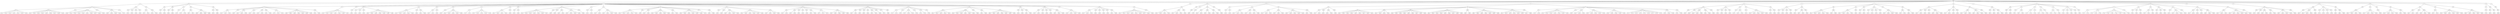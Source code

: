 strict graph "" {
ROOT;
A;
01;
"01.1";
"01.11";
"01.12";
"01.13";
"01.14";
"01.15";
"01.16";
"01.19";
"01.2";
"01.21";
"01.22";
"01.23";
"01.24";
"01.25";
"01.26";
"01.27";
"01.28";
"01.29";
"01.3";
"01.30";
"01.4";
"01.41";
"01.42";
"01.43";
"01.44";
"01.45";
"01.46";
"01.47";
"01.49";
"01.5";
"01.50";
"01.6";
"01.61";
"01.62";
"01.63";
"01.64";
"01.7";
"01.70";
02;
"02.1";
"02.10";
"02.2";
"02.20";
"02.3";
"02.30";
"02.4";
"02.40";
03;
"03.1";
"03.11";
"03.12";
"03.2";
"03.21";
"03.22";
B;
05;
"05.1";
"05.10";
"05.2";
"05.20";
06;
"06.1";
"06.10";
"06.2";
"06.20";
07;
"07.1";
"07.10";
"07.2";
"07.21";
"07.29";
08;
"08.1";
"08.11";
"08.12";
"08.9";
"08.91";
"08.92";
"08.93";
"08.99";
09;
"09.1";
"09.10";
"09.9";
"09.90";
C;
10;
"10.1";
"10.11";
"10.12";
"10.13";
"10.2";
"10.20";
"10.3";
"10.31";
"10.32";
"10.39";
"10.4";
"10.41";
"10.42";
"10.5";
"10.51";
"10.52";
"10.6";
"10.61";
"10.62";
"10.7";
"10.71";
"10.72";
"10.73";
"10.8";
"10.81";
"10.82";
"10.83";
"10.84";
"10.85";
"10.86";
"10.89";
"10.9";
"10.91";
"10.92";
11;
"11.0";
"11.01";
"11.02";
"11.03";
"11.04";
"11.05";
"11.06";
"11.07";
12;
"12.0";
"12.00";
13;
"13.1";
"13.10";
"13.2";
"13.20";
"13.3";
"13.30";
"13.9";
"13.91";
"13.92";
"13.93";
"13.94";
"13.95";
"13.96";
"13.99";
14;
"14.1";
"14.11";
"14.12";
"14.13";
"14.14";
"14.19";
"14.2";
"14.20";
"14.3";
"14.31";
"14.39";
15;
"15.1";
"15.11";
"15.12";
"15.2";
"15.20";
16;
"16.1";
"16.10";
"16.2";
"16.21";
"16.22";
"16.23";
"16.24";
"16.29";
17;
"17.1";
"17.11";
"17.12";
"17.2";
"17.21";
"17.22";
"17.23";
"17.24";
"17.29";
18;
"18.1";
"18.11";
"18.12";
"18.13";
"18.14";
"18.2";
"18.20";
19;
"19.1";
"19.10";
"19.2";
"19.20";
20;
"20.1";
"20.11";
"20.12";
"20.13";
"20.14";
"20.15";
"20.16";
"20.17";
"20.2";
"20.20";
"20.3";
"20.30";
"20.4";
"20.41";
"20.42";
"20.5";
"20.51";
"20.52";
"20.53";
"20.59";
"20.6";
"20.60";
21;
"21.1";
"21.10";
"21.2";
"21.20";
22;
"22.1";
"22.11";
"22.19";
"22.2";
"22.21";
"22.22";
"22.23";
"22.29";
23;
"23.1";
"23.11";
"23.12";
"23.13";
"23.14";
"23.19";
"23.2";
"23.20";
"23.3";
"23.31";
"23.32";
"23.4";
"23.41";
"23.42";
"23.43";
"23.44";
"23.49";
"23.5";
"23.51";
"23.52";
"23.6";
"23.61";
"23.62";
"23.63";
"23.64";
"23.65";
"23.69";
"23.7";
"23.70";
"23.9";
"23.91";
"23.99";
24;
"24.1";
"24.10";
"24.2";
"24.20";
"24.3";
"24.31";
"24.32";
"24.33";
"24.34";
"24.4";
"24.41";
"24.42";
"24.43";
"24.44";
"24.45";
"24.46";
"24.5";
"24.51";
"24.52";
"24.53";
"24.54";
25;
"25.1";
"25.11";
"25.12";
"25.2";
"25.21";
"25.29";
"25.3";
"25.30";
"25.4";
"25.40";
"25.5";
"25.50";
"25.6";
"25.61";
"25.62";
"25.7";
"25.71";
"25.72";
"25.73";
"25.9";
"25.91";
"25.92";
"25.93";
"25.94";
"25.99";
26;
"26.1";
"26.11";
"26.12";
"26.2";
"26.20";
"26.3";
"26.30";
"26.4";
"26.40";
"26.5";
"26.51";
"26.52";
"26.6";
"26.60";
"26.7";
"26.70";
"26.8";
"26.80";
27;
"27.1";
"27.11";
"27.12";
"27.2";
"27.20";
"27.3";
"27.31";
"27.32";
"27.33";
"27.4";
"27.40";
"27.5";
"27.51";
"27.52";
"27.9";
"27.90";
28;
"28.1";
"28.11";
"28.12";
"28.13";
"28.14";
"28.15";
"28.2";
"28.21";
"28.22";
"28.23";
"28.24";
"28.25";
"28.29";
"28.3";
"28.30";
"28.4";
"28.41";
"28.49";
"28.9";
"28.91";
"28.92";
"28.93";
"28.94";
"28.95";
"28.96";
"28.99";
29;
"29.1";
"29.10";
"29.2";
"29.20";
"29.3";
"29.31";
"29.32";
30;
"30.1";
"30.11";
"30.12";
"30.2";
"30.20";
"30.3";
"30.30";
"30.4";
"30.40";
"30.9";
"30.91";
"30.92";
"30.99";
31;
"31.0";
"31.01";
"31.02";
"31.03";
"31.09";
32;
"32.1";
"32.11";
"32.12";
"32.13";
"32.2";
"32.20";
"32.3";
"32.30";
"32.4";
"32.40";
"32.5";
"32.50";
"32.9";
"32.91";
"32.99";
33;
"33.1";
"33.11";
"33.12";
"33.13";
"33.14";
"33.15";
"33.16";
"33.17";
"33.19";
"33.2";
"33.20";
D;
35;
"35.1";
"35.11";
"35.12";
"35.13";
"35.14";
"35.2";
"35.21";
"35.22";
"35.23";
"35.3";
"35.30";
E;
36;
"36.0";
"36.00";
37;
"37.0";
"37.00";
38;
"38.1";
"38.11";
"38.12";
"38.2";
"38.21";
"38.22";
"38.3";
"38.31";
"38.32";
39;
"39.0";
"39.00";
F;
41;
"41.1";
"41.10";
"41.2";
"41.20";
42;
"42.1";
"42.11";
"42.12";
"42.13";
"42.2";
"42.21";
"42.22";
"42.9";
"42.91";
"42.99";
43;
"43.1";
"43.11";
"43.12";
"43.13";
"43.2";
"43.21";
"43.22";
"43.29";
"43.3";
"43.31";
"43.32";
"43.33";
"43.34";
"43.39";
"43.9";
"43.91";
"43.99";
G;
45;
"45.1";
"45.11";
"45.19";
"45.2";
"45.20";
"45.3";
"45.31";
"45.32";
"45.4";
"45.40";
46;
"46.1";
"46.11";
"46.12";
"46.13";
"46.14";
"46.15";
"46.16";
"46.17";
"46.18";
"46.19";
"46.2";
"46.21";
"46.22";
"46.23";
"46.24";
"46.3";
"46.31";
"46.32";
"46.33";
"46.34";
"46.35";
"46.36";
"46.37";
"46.38";
"46.39";
"46.4";
"46.41";
"46.42";
"46.43";
"46.44";
"46.45";
"46.46";
"46.47";
"46.48";
"46.49";
"46.5";
"46.51";
"46.52";
"46.6";
"46.61";
"46.62";
"46.63";
"46.64";
"46.65";
"46.66";
"46.69";
"46.7";
"46.71";
"46.72";
"46.73";
"46.74";
"46.75";
"46.76";
"46.77";
"46.9";
"46.90";
47;
"47.1";
"47.11";
"47.19";
"47.2";
"47.21";
"47.22";
"47.23";
"47.24";
"47.25";
"47.26";
"47.29";
"47.3";
"47.30";
"47.4";
"47.41";
"47.42";
"47.43";
"47.5";
"47.51";
"47.52";
"47.53";
"47.54";
"47.59";
"47.6";
"47.61";
"47.62";
"47.63";
"47.64";
"47.65";
"47.7";
"47.71";
"47.72";
"47.73";
"47.74";
"47.75";
"47.76";
"47.77";
"47.78";
"47.79";
"47.8";
"47.81";
"47.82";
"47.89";
"47.9";
"47.91";
"47.99";
H;
49;
"49.1";
"49.10";
"49.2";
"49.20";
"49.3";
"49.31";
"49.32";
"49.39";
"49.4";
"49.41";
"49.42";
"49.5";
"49.50";
50;
"50.1";
"50.10";
"50.2";
"50.20";
"50.3";
"50.30";
"50.4";
"50.40";
51;
"51.1";
"51.10";
"51.2";
"51.21";
"51.22";
52;
"52.1";
"52.10";
"52.2";
"52.21";
"52.22";
"52.23";
"52.24";
"52.29";
53;
"53.1";
"53.10";
"53.2";
"53.20";
I;
55;
"55.1";
"55.10";
"55.2";
"55.20";
"55.3";
"55.30";
"55.9";
"55.90";
56;
"56.1";
"56.10";
"56.2";
"56.21";
"56.29";
"56.3";
"56.30";
J;
58;
"58.1";
"58.11";
"58.12";
"58.13";
"58.14";
"58.19";
"58.2";
"58.21";
"58.29";
59;
"59.1";
"59.11";
"59.12";
"59.13";
"59.14";
"59.2";
"59.20";
60;
"60.1";
"60.10";
"60.2";
"60.20";
61;
"61.1";
"61.10";
"61.2";
"61.20";
"61.3";
"61.30";
"61.9";
"61.90";
62;
"62.0";
"62.01";
"62.02";
"62.03";
"62.09";
63;
"63.1";
"63.11";
"63.12";
"63.9";
"63.91";
"63.99";
K;
64;
"64.1";
"64.11";
"64.19";
"64.2";
"64.20";
"64.3";
"64.30";
"64.9";
"64.91";
"64.92";
"64.99";
65;
"65.1";
"65.11";
"65.12";
"65.2";
"65.20";
"65.3";
"65.30";
66;
"66.1";
"66.11";
"66.12";
"66.19";
"66.2";
"66.21";
"66.22";
"66.29";
"66.3";
"66.30";
L;
68;
"68.1";
"68.10";
"68.2";
"68.20";
"68.3";
"68.31";
"68.32";
M;
69;
"69.1";
"69.10";
"69.2";
"69.20";
70;
"70.1";
"70.10";
"70.2";
"70.21";
"70.22";
71;
"71.1";
"71.11";
"71.12";
"71.2";
"71.20";
72;
"72.1";
"72.11";
"72.19";
"72.2";
"72.20";
73;
"73.1";
"73.11";
"73.12";
"73.2";
"73.20";
74;
"74.1";
"74.10";
"74.2";
"74.20";
"74.3";
"74.30";
"74.9";
"74.90";
75;
"75.0";
"75.00";
N;
77;
"77.1";
"77.11";
"77.12";
"77.2";
"77.21";
"77.22";
"77.29";
"77.3";
"77.31";
"77.32";
"77.33";
"77.34";
"77.35";
"77.39";
"77.4";
"77.40";
78;
"78.1";
"78.10";
"78.2";
"78.20";
"78.3";
"78.30";
79;
"79.1";
"79.11";
"79.12";
"79.9";
"79.90";
80;
"80.1";
"80.10";
"80.2";
"80.20";
"80.3";
"80.30";
81;
"81.1";
"81.10";
"81.2";
"81.21";
"81.22";
"81.29";
"81.3";
"81.30";
82;
"82.1";
"82.11";
"82.19";
"82.2";
"82.20";
"82.3";
"82.30";
"82.9";
"82.91";
"82.92";
"82.99";
O;
84;
"84.1";
"84.11";
"84.12";
"84.13";
"84.2";
"84.21";
"84.22";
"84.23";
"84.24";
"84.25";
"84.3";
"84.30";
P;
85;
"85.1";
"85.10";
"85.2";
"85.20";
"85.3";
"85.31";
"85.32";
"85.4";
"85.41";
"85.42";
"85.5";
"85.51";
"85.52";
"85.53";
"85.59";
"85.6";
"85.60";
Q;
86;
"86.1";
"86.10";
"86.2";
"86.21";
"86.22";
"86.23";
"86.9";
"86.90";
87;
"87.1";
"87.10";
"87.2";
"87.20";
"87.3";
"87.30";
"87.9";
"87.90";
88;
"88.1";
"88.10";
"88.9";
"88.91";
"88.99";
R;
90;
"90.0";
"90.01";
"90.02";
"90.03";
"90.04";
91;
"91.0";
"91.01";
"91.02";
"91.03";
"91.04";
92;
"92.0";
"92.00";
93;
"93.1";
"93.11";
"93.12";
"93.13";
"93.19";
"93.2";
"93.21";
"93.29";
S;
94;
"94.1";
"94.11";
"94.12";
"94.2";
"94.20";
"94.9";
"94.91";
"94.92";
"94.99";
95;
"95.1";
"95.11";
"95.12";
"95.2";
"95.21";
"95.22";
"95.23";
"95.24";
"95.25";
"95.29";
96;
"96.0";
"96.01";
"96.02";
"96.03";
"96.04";
"96.09";
T;
97;
"97.0";
"97.00";
98;
"98.1";
"98.10";
"98.2";
"98.20";
U;
99;
"99.0";
"99.00";
ROOT -- A;
ROOT -- B;
ROOT -- C;
ROOT -- D;
ROOT -- E;
ROOT -- F;
ROOT -- G;
ROOT -- H;
ROOT -- I;
ROOT -- J;
ROOT -- K;
ROOT -- L;
ROOT -- M;
ROOT -- N;
ROOT -- O;
ROOT -- P;
ROOT -- Q;
ROOT -- R;
ROOT -- S;
ROOT -- T;
ROOT -- U;
A -- 01;
A -- 02;
A -- 03;
01 -- "01.1";
01 -- "01.2";
01 -- "01.3";
01 -- "01.4";
01 -- "01.5";
01 -- "01.6";
01 -- "01.7";
"01.1" -- "01.11";
"01.1" -- "01.12";
"01.1" -- "01.13";
"01.1" -- "01.14";
"01.1" -- "01.15";
"01.1" -- "01.16";
"01.1" -- "01.19";
"01.2" -- "01.21";
"01.2" -- "01.22";
"01.2" -- "01.23";
"01.2" -- "01.24";
"01.2" -- "01.25";
"01.2" -- "01.26";
"01.2" -- "01.27";
"01.2" -- "01.28";
"01.2" -- "01.29";
"01.3" -- "01.30";
"01.4" -- "01.41";
"01.4" -- "01.42";
"01.4" -- "01.43";
"01.4" -- "01.44";
"01.4" -- "01.45";
"01.4" -- "01.46";
"01.4" -- "01.47";
"01.4" -- "01.49";
"01.5" -- "01.50";
"01.6" -- "01.61";
"01.6" -- "01.62";
"01.6" -- "01.63";
"01.6" -- "01.64";
"01.7" -- "01.70";
02 -- "02.1";
02 -- "02.2";
02 -- "02.3";
02 -- "02.4";
"02.1" -- "02.10";
"02.2" -- "02.20";
"02.3" -- "02.30";
"02.4" -- "02.40";
03 -- "03.1";
03 -- "03.2";
"03.1" -- "03.11";
"03.1" -- "03.12";
"03.2" -- "03.21";
"03.2" -- "03.22";
B -- 05;
B -- 06;
B -- 07;
B -- 08;
B -- 09;
05 -- "05.1";
05 -- "05.2";
"05.1" -- "05.10";
"05.2" -- "05.20";
06 -- "06.1";
06 -- "06.2";
"06.1" -- "06.10";
"06.2" -- "06.20";
07 -- "07.1";
07 -- "07.2";
"07.1" -- "07.10";
"07.2" -- "07.21";
"07.2" -- "07.29";
08 -- "08.1";
08 -- "08.9";
"08.1" -- "08.11";
"08.1" -- "08.12";
"08.9" -- "08.91";
"08.9" -- "08.92";
"08.9" -- "08.93";
"08.9" -- "08.99";
09 -- "09.1";
09 -- "09.9";
"09.1" -- "09.10";
"09.9" -- "09.90";
C -- 10;
C -- 11;
C -- 12;
C -- 13;
C -- 14;
C -- 15;
C -- 16;
C -- 17;
C -- 18;
C -- 19;
C -- 20;
C -- 21;
C -- 22;
C -- 23;
C -- 24;
C -- 25;
C -- 26;
C -- 27;
C -- 28;
C -- 29;
C -- 30;
C -- 31;
C -- 32;
C -- 33;
10 -- "10.1";
10 -- "10.2";
10 -- "10.3";
10 -- "10.4";
10 -- "10.5";
10 -- "10.6";
10 -- "10.7";
10 -- "10.8";
10 -- "10.9";
"10.1" -- "10.11";
"10.1" -- "10.12";
"10.1" -- "10.13";
"10.2" -- "10.20";
"10.3" -- "10.31";
"10.3" -- "10.32";
"10.3" -- "10.39";
"10.4" -- "10.41";
"10.4" -- "10.42";
"10.5" -- "10.51";
"10.5" -- "10.52";
"10.6" -- "10.61";
"10.6" -- "10.62";
"10.7" -- "10.71";
"10.7" -- "10.72";
"10.7" -- "10.73";
"10.8" -- "10.81";
"10.8" -- "10.82";
"10.8" -- "10.83";
"10.8" -- "10.84";
"10.8" -- "10.85";
"10.8" -- "10.86";
"10.8" -- "10.89";
"10.9" -- "10.91";
"10.9" -- "10.92";
11 -- "11.0";
"11.0" -- "11.01";
"11.0" -- "11.02";
"11.0" -- "11.03";
"11.0" -- "11.04";
"11.0" -- "11.05";
"11.0" -- "11.06";
"11.0" -- "11.07";
12 -- "12.0";
"12.0" -- "12.00";
13 -- "13.1";
13 -- "13.2";
13 -- "13.3";
13 -- "13.9";
"13.1" -- "13.10";
"13.2" -- "13.20";
"13.3" -- "13.30";
"13.9" -- "13.91";
"13.9" -- "13.92";
"13.9" -- "13.93";
"13.9" -- "13.94";
"13.9" -- "13.95";
"13.9" -- "13.96";
"13.9" -- "13.99";
14 -- "14.1";
14 -- "14.2";
14 -- "14.3";
"14.1" -- "14.11";
"14.1" -- "14.12";
"14.1" -- "14.13";
"14.1" -- "14.14";
"14.1" -- "14.19";
"14.2" -- "14.20";
"14.3" -- "14.31";
"14.3" -- "14.39";
15 -- "15.1";
15 -- "15.2";
"15.1" -- "15.11";
"15.1" -- "15.12";
"15.2" -- "15.20";
16 -- "16.1";
16 -- "16.2";
"16.1" -- "16.10";
"16.2" -- "16.21";
"16.2" -- "16.22";
"16.2" -- "16.23";
"16.2" -- "16.24";
"16.2" -- "16.29";
17 -- "17.1";
17 -- "17.2";
"17.1" -- "17.11";
"17.1" -- "17.12";
"17.2" -- "17.21";
"17.2" -- "17.22";
"17.2" -- "17.23";
"17.2" -- "17.24";
"17.2" -- "17.29";
18 -- "18.1";
18 -- "18.2";
"18.1" -- "18.11";
"18.1" -- "18.12";
"18.1" -- "18.13";
"18.1" -- "18.14";
"18.2" -- "18.20";
19 -- "19.1";
19 -- "19.2";
"19.1" -- "19.10";
"19.2" -- "19.20";
20 -- "20.1";
20 -- "20.2";
20 -- "20.3";
20 -- "20.4";
20 -- "20.5";
20 -- "20.6";
"20.1" -- "20.11";
"20.1" -- "20.12";
"20.1" -- "20.13";
"20.1" -- "20.14";
"20.1" -- "20.15";
"20.1" -- "20.16";
"20.1" -- "20.17";
"20.2" -- "20.20";
"20.3" -- "20.30";
"20.4" -- "20.41";
"20.4" -- "20.42";
"20.5" -- "20.51";
"20.5" -- "20.52";
"20.5" -- "20.53";
"20.5" -- "20.59";
"20.6" -- "20.60";
21 -- "21.1";
21 -- "21.2";
"21.1" -- "21.10";
"21.2" -- "21.20";
22 -- "22.1";
22 -- "22.2";
"22.1" -- "22.11";
"22.1" -- "22.19";
"22.2" -- "22.21";
"22.2" -- "22.22";
"22.2" -- "22.23";
"22.2" -- "22.29";
23 -- "23.1";
23 -- "23.2";
23 -- "23.3";
23 -- "23.4";
23 -- "23.5";
23 -- "23.6";
23 -- "23.7";
23 -- "23.9";
"23.1" -- "23.11";
"23.1" -- "23.12";
"23.1" -- "23.13";
"23.1" -- "23.14";
"23.1" -- "23.19";
"23.2" -- "23.20";
"23.3" -- "23.31";
"23.3" -- "23.32";
"23.4" -- "23.41";
"23.4" -- "23.42";
"23.4" -- "23.43";
"23.4" -- "23.44";
"23.4" -- "23.49";
"23.5" -- "23.51";
"23.5" -- "23.52";
"23.6" -- "23.61";
"23.6" -- "23.62";
"23.6" -- "23.63";
"23.6" -- "23.64";
"23.6" -- "23.65";
"23.6" -- "23.69";
"23.7" -- "23.70";
"23.9" -- "23.91";
"23.9" -- "23.99";
24 -- "24.1";
24 -- "24.2";
24 -- "24.3";
24 -- "24.4";
24 -- "24.5";
"24.1" -- "24.10";
"24.2" -- "24.20";
"24.3" -- "24.31";
"24.3" -- "24.32";
"24.3" -- "24.33";
"24.3" -- "24.34";
"24.4" -- "24.41";
"24.4" -- "24.42";
"24.4" -- "24.43";
"24.4" -- "24.44";
"24.4" -- "24.45";
"24.4" -- "24.46";
"24.5" -- "24.51";
"24.5" -- "24.52";
"24.5" -- "24.53";
"24.5" -- "24.54";
25 -- "25.1";
25 -- "25.2";
25 -- "25.3";
25 -- "25.4";
25 -- "25.5";
25 -- "25.6";
25 -- "25.7";
25 -- "25.9";
"25.1" -- "25.11";
"25.1" -- "25.12";
"25.2" -- "25.21";
"25.2" -- "25.29";
"25.3" -- "25.30";
"25.4" -- "25.40";
"25.5" -- "25.50";
"25.6" -- "25.61";
"25.6" -- "25.62";
"25.7" -- "25.71";
"25.7" -- "25.72";
"25.7" -- "25.73";
"25.9" -- "25.91";
"25.9" -- "25.92";
"25.9" -- "25.93";
"25.9" -- "25.94";
"25.9" -- "25.99";
26 -- "26.1";
26 -- "26.2";
26 -- "26.3";
26 -- "26.4";
26 -- "26.5";
26 -- "26.6";
26 -- "26.7";
26 -- "26.8";
"26.1" -- "26.11";
"26.1" -- "26.12";
"26.2" -- "26.20";
"26.3" -- "26.30";
"26.4" -- "26.40";
"26.5" -- "26.51";
"26.5" -- "26.52";
"26.6" -- "26.60";
"26.7" -- "26.70";
"26.8" -- "26.80";
27 -- "27.1";
27 -- "27.2";
27 -- "27.3";
27 -- "27.4";
27 -- "27.5";
27 -- "27.9";
"27.1" -- "27.11";
"27.1" -- "27.12";
"27.2" -- "27.20";
"27.3" -- "27.31";
"27.3" -- "27.32";
"27.3" -- "27.33";
"27.4" -- "27.40";
"27.5" -- "27.51";
"27.5" -- "27.52";
"27.9" -- "27.90";
28 -- "28.1";
28 -- "28.2";
28 -- "28.3";
28 -- "28.4";
28 -- "28.9";
"28.1" -- "28.11";
"28.1" -- "28.12";
"28.1" -- "28.13";
"28.1" -- "28.14";
"28.1" -- "28.15";
"28.2" -- "28.21";
"28.2" -- "28.22";
"28.2" -- "28.23";
"28.2" -- "28.24";
"28.2" -- "28.25";
"28.2" -- "28.29";
"28.3" -- "28.30";
"28.4" -- "28.41";
"28.4" -- "28.49";
"28.9" -- "28.91";
"28.9" -- "28.92";
"28.9" -- "28.93";
"28.9" -- "28.94";
"28.9" -- "28.95";
"28.9" -- "28.96";
"28.9" -- "28.99";
29 -- "29.1";
29 -- "29.2";
29 -- "29.3";
"29.1" -- "29.10";
"29.2" -- "29.20";
"29.3" -- "29.31";
"29.3" -- "29.32";
30 -- "30.1";
30 -- "30.2";
30 -- "30.3";
30 -- "30.4";
30 -- "30.9";
"30.1" -- "30.11";
"30.1" -- "30.12";
"30.2" -- "30.20";
"30.3" -- "30.30";
"30.4" -- "30.40";
"30.9" -- "30.91";
"30.9" -- "30.92";
"30.9" -- "30.99";
31 -- "31.0";
"31.0" -- "31.01";
"31.0" -- "31.02";
"31.0" -- "31.03";
"31.0" -- "31.09";
32 -- "32.1";
32 -- "32.2";
32 -- "32.3";
32 -- "32.4";
32 -- "32.5";
32 -- "32.9";
"32.1" -- "32.11";
"32.1" -- "32.12";
"32.1" -- "32.13";
"32.2" -- "32.20";
"32.3" -- "32.30";
"32.4" -- "32.40";
"32.5" -- "32.50";
"32.9" -- "32.91";
"32.9" -- "32.99";
33 -- "33.1";
33 -- "33.2";
"33.1" -- "33.11";
"33.1" -- "33.12";
"33.1" -- "33.13";
"33.1" -- "33.14";
"33.1" -- "33.15";
"33.1" -- "33.16";
"33.1" -- "33.17";
"33.1" -- "33.19";
"33.2" -- "33.20";
D -- 35;
35 -- "35.1";
35 -- "35.2";
35 -- "35.3";
"35.1" -- "35.11";
"35.1" -- "35.12";
"35.1" -- "35.13";
"35.1" -- "35.14";
"35.2" -- "35.21";
"35.2" -- "35.22";
"35.2" -- "35.23";
"35.3" -- "35.30";
E -- 36;
E -- 37;
E -- 38;
E -- 39;
36 -- "36.0";
"36.0" -- "36.00";
37 -- "37.0";
"37.0" -- "37.00";
38 -- "38.1";
38 -- "38.2";
38 -- "38.3";
"38.1" -- "38.11";
"38.1" -- "38.12";
"38.2" -- "38.21";
"38.2" -- "38.22";
"38.3" -- "38.31";
"38.3" -- "38.32";
39 -- "39.0";
"39.0" -- "39.00";
F -- 41;
F -- 42;
F -- 43;
41 -- "41.1";
41 -- "41.2";
"41.1" -- "41.10";
"41.2" -- "41.20";
42 -- "42.1";
42 -- "42.2";
42 -- "42.9";
"42.1" -- "42.11";
"42.1" -- "42.12";
"42.1" -- "42.13";
"42.2" -- "42.21";
"42.2" -- "42.22";
"42.9" -- "42.91";
"42.9" -- "42.99";
43 -- "43.1";
43 -- "43.2";
43 -- "43.3";
43 -- "43.9";
"43.1" -- "43.11";
"43.1" -- "43.12";
"43.1" -- "43.13";
"43.2" -- "43.21";
"43.2" -- "43.22";
"43.2" -- "43.29";
"43.3" -- "43.31";
"43.3" -- "43.32";
"43.3" -- "43.33";
"43.3" -- "43.34";
"43.3" -- "43.39";
"43.9" -- "43.91";
"43.9" -- "43.99";
G -- 45;
G -- 46;
G -- 47;
45 -- "45.1";
45 -- "45.2";
45 -- "45.3";
45 -- "45.4";
"45.1" -- "45.11";
"45.1" -- "45.19";
"45.2" -- "45.20";
"45.3" -- "45.31";
"45.3" -- "45.32";
"45.4" -- "45.40";
46 -- "46.1";
46 -- "46.2";
46 -- "46.3";
46 -- "46.4";
46 -- "46.5";
46 -- "46.6";
46 -- "46.7";
46 -- "46.9";
"46.1" -- "46.11";
"46.1" -- "46.12";
"46.1" -- "46.13";
"46.1" -- "46.14";
"46.1" -- "46.15";
"46.1" -- "46.16";
"46.1" -- "46.17";
"46.1" -- "46.18";
"46.1" -- "46.19";
"46.2" -- "46.21";
"46.2" -- "46.22";
"46.2" -- "46.23";
"46.2" -- "46.24";
"46.3" -- "46.31";
"46.3" -- "46.32";
"46.3" -- "46.33";
"46.3" -- "46.34";
"46.3" -- "46.35";
"46.3" -- "46.36";
"46.3" -- "46.37";
"46.3" -- "46.38";
"46.3" -- "46.39";
"46.4" -- "46.41";
"46.4" -- "46.42";
"46.4" -- "46.43";
"46.4" -- "46.44";
"46.4" -- "46.45";
"46.4" -- "46.46";
"46.4" -- "46.47";
"46.4" -- "46.48";
"46.4" -- "46.49";
"46.5" -- "46.51";
"46.5" -- "46.52";
"46.6" -- "46.61";
"46.6" -- "46.62";
"46.6" -- "46.63";
"46.6" -- "46.64";
"46.6" -- "46.65";
"46.6" -- "46.66";
"46.6" -- "46.69";
"46.7" -- "46.71";
"46.7" -- "46.72";
"46.7" -- "46.73";
"46.7" -- "46.74";
"46.7" -- "46.75";
"46.7" -- "46.76";
"46.7" -- "46.77";
"46.9" -- "46.90";
47 -- "47.1";
47 -- "47.2";
47 -- "47.3";
47 -- "47.4";
47 -- "47.5";
47 -- "47.6";
47 -- "47.7";
47 -- "47.8";
47 -- "47.9";
"47.1" -- "47.11";
"47.1" -- "47.19";
"47.2" -- "47.21";
"47.2" -- "47.22";
"47.2" -- "47.23";
"47.2" -- "47.24";
"47.2" -- "47.25";
"47.2" -- "47.26";
"47.2" -- "47.29";
"47.3" -- "47.30";
"47.4" -- "47.41";
"47.4" -- "47.42";
"47.4" -- "47.43";
"47.5" -- "47.51";
"47.5" -- "47.52";
"47.5" -- "47.53";
"47.5" -- "47.54";
"47.5" -- "47.59";
"47.6" -- "47.61";
"47.6" -- "47.62";
"47.6" -- "47.63";
"47.6" -- "47.64";
"47.6" -- "47.65";
"47.7" -- "47.71";
"47.7" -- "47.72";
"47.7" -- "47.73";
"47.7" -- "47.74";
"47.7" -- "47.75";
"47.7" -- "47.76";
"47.7" -- "47.77";
"47.7" -- "47.78";
"47.7" -- "47.79";
"47.8" -- "47.81";
"47.8" -- "47.82";
"47.8" -- "47.89";
"47.9" -- "47.91";
"47.9" -- "47.99";
H -- 49;
H -- 50;
H -- 51;
H -- 52;
H -- 53;
49 -- "49.1";
49 -- "49.2";
49 -- "49.3";
49 -- "49.4";
49 -- "49.5";
"49.1" -- "49.10";
"49.2" -- "49.20";
"49.3" -- "49.31";
"49.3" -- "49.32";
"49.3" -- "49.39";
"49.4" -- "49.41";
"49.4" -- "49.42";
"49.5" -- "49.50";
50 -- "50.1";
50 -- "50.2";
50 -- "50.3";
50 -- "50.4";
"50.1" -- "50.10";
"50.2" -- "50.20";
"50.3" -- "50.30";
"50.4" -- "50.40";
51 -- "51.1";
51 -- "51.2";
"51.1" -- "51.10";
"51.2" -- "51.21";
"51.2" -- "51.22";
52 -- "52.1";
52 -- "52.2";
"52.1" -- "52.10";
"52.2" -- "52.21";
"52.2" -- "52.22";
"52.2" -- "52.23";
"52.2" -- "52.24";
"52.2" -- "52.29";
53 -- "53.1";
53 -- "53.2";
"53.1" -- "53.10";
"53.2" -- "53.20";
I -- 55;
I -- 56;
55 -- "55.1";
55 -- "55.2";
55 -- "55.3";
55 -- "55.9";
"55.1" -- "55.10";
"55.2" -- "55.20";
"55.3" -- "55.30";
"55.9" -- "55.90";
56 -- "56.1";
56 -- "56.2";
56 -- "56.3";
"56.1" -- "56.10";
"56.2" -- "56.21";
"56.2" -- "56.29";
"56.3" -- "56.30";
J -- 58;
J -- 59;
J -- 60;
J -- 61;
J -- 62;
J -- 63;
58 -- "58.1";
58 -- "58.2";
"58.1" -- "58.11";
"58.1" -- "58.12";
"58.1" -- "58.13";
"58.1" -- "58.14";
"58.1" -- "58.19";
"58.2" -- "58.21";
"58.2" -- "58.29";
59 -- "59.1";
59 -- "59.2";
"59.1" -- "59.11";
"59.1" -- "59.12";
"59.1" -- "59.13";
"59.1" -- "59.14";
"59.2" -- "59.20";
60 -- "60.1";
60 -- "60.2";
"60.1" -- "60.10";
"60.2" -- "60.20";
61 -- "61.1";
61 -- "61.2";
61 -- "61.3";
61 -- "61.9";
"61.1" -- "61.10";
"61.2" -- "61.20";
"61.3" -- "61.30";
"61.9" -- "61.90";
62 -- "62.0";
"62.0" -- "62.01";
"62.0" -- "62.02";
"62.0" -- "62.03";
"62.0" -- "62.09";
63 -- "63.1";
63 -- "63.9";
"63.1" -- "63.11";
"63.1" -- "63.12";
"63.9" -- "63.91";
"63.9" -- "63.99";
K -- 64;
K -- 65;
K -- 66;
64 -- "64.1";
64 -- "64.2";
64 -- "64.3";
64 -- "64.9";
"64.1" -- "64.11";
"64.1" -- "64.19";
"64.2" -- "64.20";
"64.3" -- "64.30";
"64.9" -- "64.91";
"64.9" -- "64.92";
"64.9" -- "64.99";
65 -- "65.1";
65 -- "65.2";
65 -- "65.3";
"65.1" -- "65.11";
"65.1" -- "65.12";
"65.2" -- "65.20";
"65.3" -- "65.30";
66 -- "66.1";
66 -- "66.2";
66 -- "66.3";
"66.1" -- "66.11";
"66.1" -- "66.12";
"66.1" -- "66.19";
"66.2" -- "66.21";
"66.2" -- "66.22";
"66.2" -- "66.29";
"66.3" -- "66.30";
L -- 68;
68 -- "68.1";
68 -- "68.2";
68 -- "68.3";
"68.1" -- "68.10";
"68.2" -- "68.20";
"68.3" -- "68.31";
"68.3" -- "68.32";
M -- 69;
M -- 70;
M -- 71;
M -- 72;
M -- 73;
M -- 74;
M -- 75;
69 -- "69.1";
69 -- "69.2";
"69.1" -- "69.10";
"69.2" -- "69.20";
70 -- "70.1";
70 -- "70.2";
"70.1" -- "70.10";
"70.2" -- "70.21";
"70.2" -- "70.22";
71 -- "71.1";
71 -- "71.2";
"71.1" -- "71.11";
"71.1" -- "71.12";
"71.2" -- "71.20";
72 -- "72.1";
72 -- "72.2";
"72.1" -- "72.11";
"72.1" -- "72.19";
"72.2" -- "72.20";
73 -- "73.1";
73 -- "73.2";
"73.1" -- "73.11";
"73.1" -- "73.12";
"73.2" -- "73.20";
74 -- "74.1";
74 -- "74.2";
74 -- "74.3";
74 -- "74.9";
"74.1" -- "74.10";
"74.2" -- "74.20";
"74.3" -- "74.30";
"74.9" -- "74.90";
75 -- "75.0";
"75.0" -- "75.00";
N -- 77;
N -- 78;
N -- 79;
N -- 80;
N -- 81;
N -- 82;
77 -- "77.1";
77 -- "77.2";
77 -- "77.3";
77 -- "77.4";
"77.1" -- "77.11";
"77.1" -- "77.12";
"77.2" -- "77.21";
"77.2" -- "77.22";
"77.2" -- "77.29";
"77.3" -- "77.31";
"77.3" -- "77.32";
"77.3" -- "77.33";
"77.3" -- "77.34";
"77.3" -- "77.35";
"77.3" -- "77.39";
"77.4" -- "77.40";
78 -- "78.1";
78 -- "78.2";
78 -- "78.3";
"78.1" -- "78.10";
"78.2" -- "78.20";
"78.3" -- "78.30";
79 -- "79.1";
79 -- "79.9";
"79.1" -- "79.11";
"79.1" -- "79.12";
"79.9" -- "79.90";
80 -- "80.1";
80 -- "80.2";
80 -- "80.3";
"80.1" -- "80.10";
"80.2" -- "80.20";
"80.3" -- "80.30";
81 -- "81.1";
81 -- "81.2";
81 -- "81.3";
"81.1" -- "81.10";
"81.2" -- "81.21";
"81.2" -- "81.22";
"81.2" -- "81.29";
"81.3" -- "81.30";
82 -- "82.1";
82 -- "82.2";
82 -- "82.3";
82 -- "82.9";
"82.1" -- "82.11";
"82.1" -- "82.19";
"82.2" -- "82.20";
"82.3" -- "82.30";
"82.9" -- "82.91";
"82.9" -- "82.92";
"82.9" -- "82.99";
O -- 84;
84 -- "84.1";
84 -- "84.2";
84 -- "84.3";
"84.1" -- "84.11";
"84.1" -- "84.12";
"84.1" -- "84.13";
"84.2" -- "84.21";
"84.2" -- "84.22";
"84.2" -- "84.23";
"84.2" -- "84.24";
"84.2" -- "84.25";
"84.3" -- "84.30";
P -- 85;
85 -- "85.1";
85 -- "85.2";
85 -- "85.3";
85 -- "85.4";
85 -- "85.5";
85 -- "85.6";
"85.1" -- "85.10";
"85.2" -- "85.20";
"85.3" -- "85.31";
"85.3" -- "85.32";
"85.4" -- "85.41";
"85.4" -- "85.42";
"85.5" -- "85.51";
"85.5" -- "85.52";
"85.5" -- "85.53";
"85.5" -- "85.59";
"85.6" -- "85.60";
Q -- 86;
Q -- 87;
Q -- 88;
86 -- "86.1";
86 -- "86.2";
86 -- "86.9";
"86.1" -- "86.10";
"86.2" -- "86.21";
"86.2" -- "86.22";
"86.2" -- "86.23";
"86.9" -- "86.90";
87 -- "87.1";
87 -- "87.2";
87 -- "87.3";
87 -- "87.9";
"87.1" -- "87.10";
"87.2" -- "87.20";
"87.3" -- "87.30";
"87.9" -- "87.90";
88 -- "88.1";
88 -- "88.9";
"88.1" -- "88.10";
"88.9" -- "88.91";
"88.9" -- "88.99";
R -- 90;
R -- 91;
R -- 92;
R -- 93;
90 -- "90.0";
"90.0" -- "90.01";
"90.0" -- "90.02";
"90.0" -- "90.03";
"90.0" -- "90.04";
91 -- "91.0";
"91.0" -- "91.01";
"91.0" -- "91.02";
"91.0" -- "91.03";
"91.0" -- "91.04";
92 -- "92.0";
"92.0" -- "92.00";
93 -- "93.1";
93 -- "93.2";
"93.1" -- "93.11";
"93.1" -- "93.12";
"93.1" -- "93.13";
"93.1" -- "93.19";
"93.2" -- "93.21";
"93.2" -- "93.29";
S -- 94;
S -- 95;
S -- 96;
94 -- "94.1";
94 -- "94.2";
94 -- "94.9";
"94.1" -- "94.11";
"94.1" -- "94.12";
"94.2" -- "94.20";
"94.9" -- "94.91";
"94.9" -- "94.92";
"94.9" -- "94.99";
95 -- "95.1";
95 -- "95.2";
"95.1" -- "95.11";
"95.1" -- "95.12";
"95.2" -- "95.21";
"95.2" -- "95.22";
"95.2" -- "95.23";
"95.2" -- "95.24";
"95.2" -- "95.25";
"95.2" -- "95.29";
96 -- "96.0";
"96.0" -- "96.01";
"96.0" -- "96.02";
"96.0" -- "96.03";
"96.0" -- "96.04";
"96.0" -- "96.09";
T -- 97;
T -- 98;
97 -- "97.0";
"97.0" -- "97.00";
98 -- "98.1";
98 -- "98.2";
"98.1" -- "98.10";
"98.2" -- "98.20";
U -- 99;
99 -- "99.0";
"99.0" -- "99.00";
}
